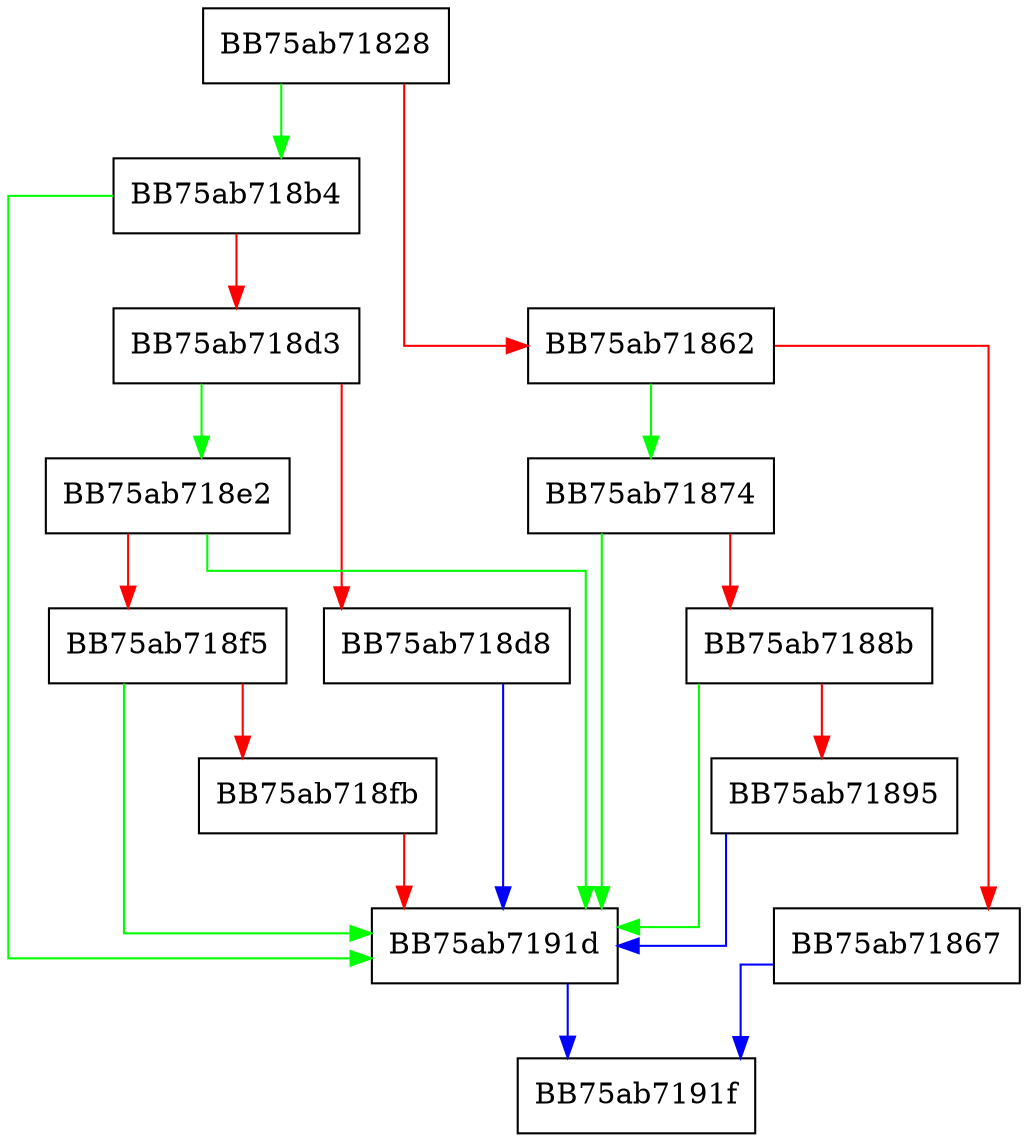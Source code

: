 digraph scfnDelRegVal {
  node [shape="box"];
  graph [splines=ortho];
  BB75ab71828 -> BB75ab718b4 [color="green"];
  BB75ab71828 -> BB75ab71862 [color="red"];
  BB75ab71862 -> BB75ab71874 [color="green"];
  BB75ab71862 -> BB75ab71867 [color="red"];
  BB75ab71867 -> BB75ab7191f [color="blue"];
  BB75ab71874 -> BB75ab7191d [color="green"];
  BB75ab71874 -> BB75ab7188b [color="red"];
  BB75ab7188b -> BB75ab7191d [color="green"];
  BB75ab7188b -> BB75ab71895 [color="red"];
  BB75ab71895 -> BB75ab7191d [color="blue"];
  BB75ab718b4 -> BB75ab7191d [color="green"];
  BB75ab718b4 -> BB75ab718d3 [color="red"];
  BB75ab718d3 -> BB75ab718e2 [color="green"];
  BB75ab718d3 -> BB75ab718d8 [color="red"];
  BB75ab718d8 -> BB75ab7191d [color="blue"];
  BB75ab718e2 -> BB75ab7191d [color="green"];
  BB75ab718e2 -> BB75ab718f5 [color="red"];
  BB75ab718f5 -> BB75ab7191d [color="green"];
  BB75ab718f5 -> BB75ab718fb [color="red"];
  BB75ab718fb -> BB75ab7191d [color="red"];
  BB75ab7191d -> BB75ab7191f [color="blue"];
}